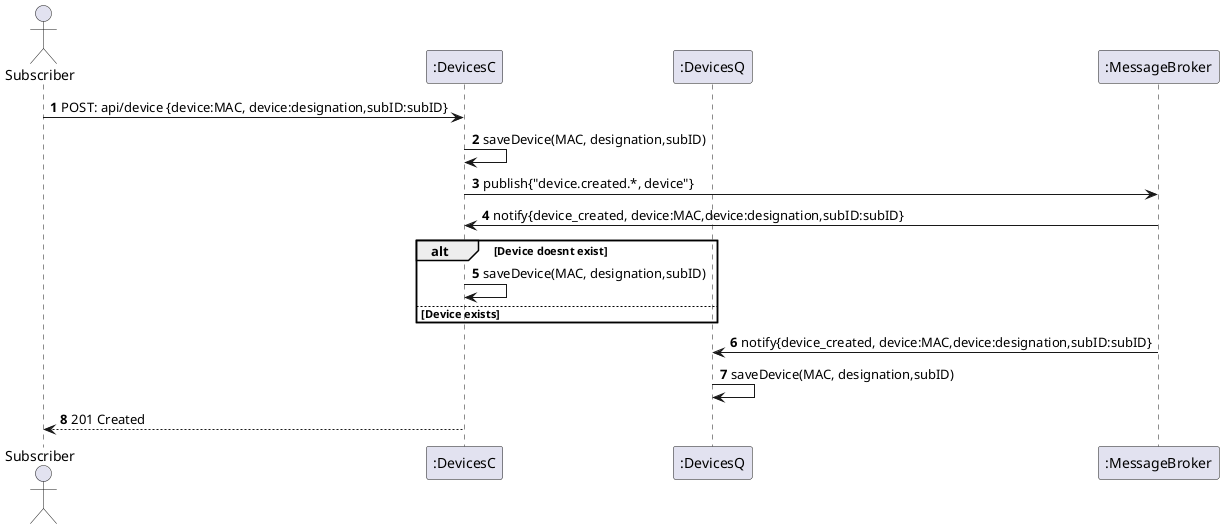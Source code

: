 @startuml
'https://plantuml.com/sequence-diagram
autoactivate off
autonumber

actor "Subscriber" as Subscriber
participant ":DevicesC" as DevicesC
participant ":DevicesQ" as DevicesQ
'/participant ":SubscriptionsQ" as SubscriptionsQ
'/participant ":SubscriptionsC" as SubscriptionsC
participant ":MessageBroker" as MB




Subscriber -> DevicesC: POST: api/device {device:MAC, device:designation,subID:subID}

DevicesC -> DevicesC: saveDevice(MAC, designation,subID)
DevicesC -> MB: publish{"device.created.*, device"}

MB -> DevicesC:notify{device_created, device:MAC,device:designation,subID:subID}
alt Device doesnt exist
DevicesC -> DevicesC:saveDevice(MAC, designation,subID)
else Device exists
end
MB -> DevicesQ:notify{device_created, device:MAC,device:designation,subID:subID}
DevicesQ -> DevicesQ:saveDevice(MAC, designation,subID)

'/MB -> SubscriptionsQ:notify{device_created, device:MAC,device:designation,subID:subID}
'/SubscriptionsQ -> SubscriptionsQ:saveDevice(MAC, designation,subID)

'/MB -> SubscriptionsC:notify{device_created, device:MAC,device:designation,subID:subID}
'/SubscriptionsC -> SubscriptionsC:saveDevice(MAC, designation,subID)

DevicesC --> Subscriber: 201 Created

@enduml